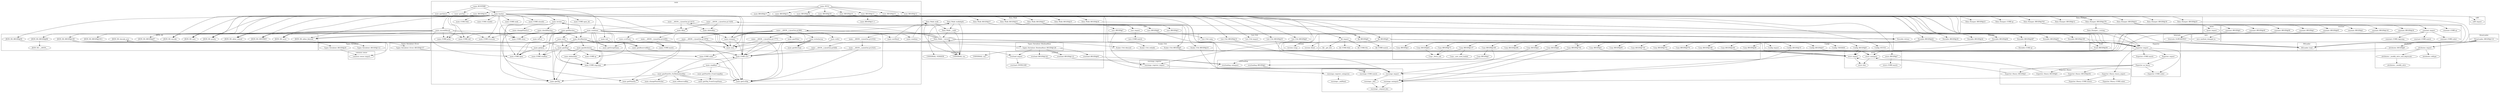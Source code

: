 digraph {
graph [overlap=false]
subgraph cluster_Exporter {
	label="Exporter";
	"Exporter::as_heavy";
	"Exporter::CORE:match";
	"Exporter::CORE:subst";
	"Exporter::export";
	"Exporter::import";
}
subgraph cluster_Types_Serialiser_Error {
	label="Types::Serialiser::Error";
	"Types::Serialiser::Error::BEGIN@157";
}
subgraph cluster_Storable {
	label="Storable";
	"Storable::BEGIN@44";
	"Storable::BEGIN@487";
	"Storable::BEGIN@66";
	"Storable::BEGIN@83";
	"Storable::BEGIN@42";
	"Storable::CORE:qr";
	"Storable::BEGIN@30";
	"Storable::BEGIN@109";
	"Storable::dclone";
}
subgraph cluster_overloading {
	label="overloading";
	"overloading::BEGIN@2";
	"overloading::unimport";
}
subgraph cluster_UNIVERSAL {
	label="UNIVERSAL";
	"UNIVERSAL::isa";
	"UNIVERSAL::can";
	"UNIVERSAL::VERSION";
}
subgraph cluster_Exporter_Heavy {
	label="Exporter::Heavy";
	"Exporter::Heavy::BEGIN@4";
	"Exporter::Heavy::heavy_export";
	"Exporter::Heavy::BEGIN@202";
	"Exporter::Heavy::BEGIN@3";
	"Exporter::Heavy::CORE:match";
	"Exporter::Heavy::CORE:subst";
}
subgraph cluster_Types_Serialiser {
	label="Types::Serialiser";
	"Types::Serialiser::BEGIN@112";
	"Types::Serialiser::BEGIN@20";
}
subgraph cluster_Config {
	label="Config";
	"Config::TIEHASH";
	"Config::BEGIN@10";
	"Config::BEGIN@9";
	"Config::import";
	"Config::FETCH";
	"Config::BEGIN@47";
}
subgraph cluster_List_Util {
	label="List::Util";
	"List::Util::uniq";
	"List::Util::import";
	"List::Util::BEGIN@35";
	"List::Util::BEGIN@9";
	"List::Util::BEGIN@10";
}
subgraph cluster_lib {
	label="lib";
	"lib::import";
	"lib::_get_dirs";
	"lib::BEGIN@6";
	"lib::CORE:ftdir";
	"lib::CORE:ftis";
	"lib::CORE:match";
	"lib::BEGIN@8";
}
subgraph cluster_bytes {
	label="bytes";
	"bytes::import";
}
subgraph cluster_common_sense {
	label="common::sense";
	"common::sense::import";
}
subgraph cluster_mro {
	label="mro";
	"mro::method_changed_in";
}
subgraph cluster_Fcntl {
	label="Fcntl";
	"Fcntl::BEGIN@58";
}
subgraph cluster_Data_Dumper {
	label="Data::Dumper";
	"Data::Dumper::BEGIN@278";
	"Data::Dumper::BEGIN@18";
	"Data::Dumper::_vstring";
	"Data::Dumper::BEGIN@25";
	"Data::Dumper::BEGIN@763";
	"Data::Dumper::BEGIN@12";
	"Data::Dumper::BEGIN@21";
	"Data::Dumper::CORE:qr";
	"Data::Dumper::BEGIN@23";
}
subgraph cluster_utf8 {
	label="utf8";
	"utf8::import";
}
subgraph cluster_Internals {
	label="Internals";
	"Internals::SvREADONLY";
}
subgraph cluster_overload {
	label="overload";
	"overload::BEGIN@81";
	"overload::BEGIN@112";
	"overload::BEGIN@142";
	"overload::import";
	"overload::OVERLOAD";
}
subgraph cluster_strict {
	label="strict";
	"strict::CORE:match";
	"strict::BEGIN@7";
	"strict::bits";
	"strict::unimport";
	"strict::import";
}
subgraph cluster_warnings_register {
	label="warnings::register";
	"warnings::register::import";
}
subgraph cluster_version {
	label="version";
	"version::(bool";
	"version::(cmp";
}
subgraph cluster_constant {
	label="constant";
	"constant::BEGIN@24";
	"constant::CORE:qr";
	"constant::BEGIN@141";
	"constant::BEGIN@40";
	"constant::BEGIN@90";
	"constant::BEGIN@2";
	"constant::BEGIN@3";
	"constant::import";
	"constant::CORE:regcomp";
	"constant::CORE:match";
	"constant::CORE:subst";
	"constant::BEGIN@4";
	"constant::BEGIN@65";
}
subgraph cluster_main {
	label="main";
	"main::sweeper";
	"main::genAttributes";
	"main::divyMatches";
	"main::getAttrDspt";
	"main::CORE:tell";
	"main::getPointStr";
	"main::isReservedKey";
	"main::CORE:open";
	"main::changePointLvl";
	"main::CORE:regcomp";
	"main::checkMatches";
	"main::CORE:open_dir";
	"main::getMatches";
	"main::combiner";
	"main::getLvlObj";
	"main::init2";
	"main::mes";
	"main::cmpKeys";
	"main::getGroupName";
	"main::CORE:close";
	"main::combine";
	"main::BEGIN@11";
	"main::isPrsv";
	"main::CORE:print";
	"main::__ANON__[./jsonGen.pl:2332]";
	"main::BEGIN@10";
	"main::delimitAttr";
	"main::CORE:subst";
	"main::getJson";
	"main::CORE:match";
	"main::__ANON__[./jsonGen.pl:906]";
	"main::getPointStr_FromUniqeKey";
	"main::genOpts";
	"main::write2array";
	"main::changePointStrInd";
	"main::genDspt";
	"main::sortHash";
	"main::__ANON__[./jsonGen.pl:1415]";
	"main::CORE:readline";
	"main::BEGIN@12";
	"main::BEGIN@17";
	"main::NULL";
	"main::__ANON__[./jsonGen.pl:1870]";
	"main::isAttr";
	"main::genPointStr_ForRedundantKey";
	"main::genFilter";
	"main::__ANON__[./jsonGen.pl:1429]";
	"main::BEGIN@16";
	"main::CORE:truncate";
	"main::crctPnter";
	"main::filter";
	"main::hasher";
	"main::init";
	"main::genOpts2";
	"main::BEGIN@14";
	"main::__ANON__[./jsonGen.pl:2323]";
	"main::getObj_FromGroupName";
	"main::__ANON__[./jsonGen.pl:828]";
	"main::BEGIN@18";
	"main::__ANON__[./jsonGen.pl:1777]";
	"main::CORE:ftdir";
	"main::CORE:readdir";
	"main::RUNTIME";
	"main::BEGIN@11.1";
	"main::CORE:qr";
	"main::leveler";
	"main::deleteKey";
	"main::CORE:sort";
	"main::BEGIN@15";
	"main::CORE:seek";
	"main::encodeResult";
	"main::getObj";
	"main::CORE:closedir";
	"main::BEGIN@13";
	"main::genReservedKeys";
	"main::__ANON__[./jsonGen.pl:2295]";
}
subgraph cluster_warnings {
	label="warnings";
	"warnings::_mkMask";
	"warnings::CORE:match";
	"warnings::register_categories";
	"warnings::_expand_bits";
	"warnings::unimport";
	"warnings::_bits";
	"warnings::import";
}
subgraph cluster_Types_Serialiser_BooleanBase {
	label="Types::Serialiser::BooleanBase";
	"Types::Serialiser::BooleanBase::BEGIN@126";
}
subgraph cluster_Scalar_Util {
	label="Scalar::Util";
	"Scalar::Util::BEGIN@10";
	"Scalar::Util::blessed";
	"Scalar::Util::BEGIN@9";
	"Scalar::Util::refaddr";
}
subgraph cluster_attributes {
	label="attributes";
	"attributes::_modify_attrs_and_deprecate";
	"attributes::BEGIN@9";
	"attributes::_modify_attrs";
	"attributes::reftype";
	"attributes::import";
}
subgraph cluster_Carp {
	label="Carp";
	"Carp::BEGIN@49";
	"Carp::BEGIN@137";
	"Carp::BEGIN@169";
	"Carp::BEGIN@574";
	"Carp::_univ_mod_loaded";
	"Carp::BEGIN@1";
	"Carp::BEGIN@73";
	"Carp::BEGIN@730";
	"Carp::BEGIN@95";
	"Carp::BEGIN@4";
	"Carp::BEGIN@256";
	"Carp::BEGIN@188";
	"Carp::BEGIN@61";
	"Carp::BEGIN@296";
	"Carp::BEGIN@751";
	"Carp::BEGIN@6";
	"Carp::BEGIN@744";
	"Carp::_fetch_sub";
	"Carp::BEGIN@5";
	"Carp::BEGIN@3";
}
subgraph cluster_vars {
	label="vars";
	"vars::BEGIN@3";
	"vars::BEGIN@7";
	"vars::import";
	"vars::BEGIN@8";
	"vars::CORE:match";
}
subgraph cluster_Data_Walk {
	label="Data::Walk";
	"Data::Walk::BEGIN@27";
	"Data::Walk::BEGIN@24";
	"Data::Walk::BEGIN@25";
	"Data::Walk::BEGIN@37";
	"Data::Walk::BEGIN@31";
	"Data::Walk::walkdepth";
	"Data::Walk::walk";
	"Data::Walk::__walk";
	"Data::Walk::__recurse";
}
subgraph cluster_DynaLoader {
	label="DynaLoader";
	"DynaLoader::BEGIN@114";
}
subgraph cluster_JSON_XS {
	label="JSON::XS";
	"JSON::XS::decode_json";
	"JSON::XS::allow_nonref";
	"JSON::XS::DESTROY";
	"JSON::XS::ascii";
	"JSON::XS::BEGIN@90";
	"JSON::XS::BEGIN@100";
	"JSON::XS::allow_blessed";
	"JSON::XS::encode";
	"JSON::XS::new";
	"JSON::XS::BEGIN@98";
	"JSON::XS::BEGIN@1811";
	"JSON::XS::BEGIN@97";
	"JSON::XS::pretty";
	"JSON::XS::__ANON__";
}
subgraph cluster_XSLoader {
	label="XSLoader";
	"XSLoader::load";
}
"Storable::BEGIN@83" -> "Exporter::import";
"main::BEGIN@15" -> "Exporter::import";
"main::BEGIN@16" -> "Exporter::import";
"main::BEGIN@17" -> "Exporter::import";
"Storable::BEGIN@42" -> "Exporter::import";
"main::BEGIN@13" -> "Exporter::import";
"Data::Walk::BEGIN@27" -> "Exporter::import";
"main::BEGIN@14" -> "Exporter::import";
"JSON::XS::BEGIN@97" -> "Exporter::import";
"Storable::BEGIN@83" -> "Fcntl::BEGIN@58";
"constant::import" -> "constant::CORE:match";
"Data::Walk::__recurse" -> "main::__ANON__[./jsonGen.pl:828]";
"Data::Walk::walkdepth" -> "UNIVERSAL::isa";
"Data::Walk::__walk" -> "UNIVERSAL::isa";
"Data::Walk::walk" -> "UNIVERSAL::isa";
"Data::Walk::__recurse" -> "UNIVERSAL::isa";
"main::hasher" -> "main::encodeResult";
"Carp::BEGIN@137" -> "Carp::_univ_mod_loaded";
"Storable::BEGIN@487" -> "Storable::CORE:qr";
"Data::Walk::BEGIN@31" -> "vars::BEGIN@8";
"main::genPointStr_ForRedundantKey" -> "main::CORE:sort";
"main::__ANON__[./jsonGen.pl:906]" -> "main::CORE:sort";
"main::write2array" -> "main::CORE:sort";
"main::genDspt" -> "main::CORE:sort";
"main::hasher" -> "main::CORE:sort";
"main::combiner" -> "main::CORE:sort";
"main::genReservedKeys" -> "main::CORE:sort";
"main::__ANON__[./jsonGen.pl:2323]" -> "main::CORE:sort";
"main::__ANON__[./jsonGen.pl:828]" -> "main::CORE:sort";
"main::sweeper" -> "main::CORE:sort";
"main::__ANON__[./jsonGen.pl:1777]" -> "main::CORE:sort";
"main::genAttributes" -> "main::CORE:sort";
"Data::Walk::walkdepth" -> "Data::Walk::__walk";
"Data::Walk::walk" -> "Data::Walk::__walk";
"Data::Dumper::BEGIN@21" -> "constant::BEGIN@4";
"Data::Walk::BEGIN@31" -> "vars::BEGIN@7";
"Storable::BEGIN@42" -> "Carp::BEGIN@95";
"main::NULL" -> "main::BEGIN@17";
"main::BEGIN@12" -> "utf8::import";
"main::BEGIN@13" -> "Storable::BEGIN@66";
"JSON::XS::BEGIN@100" -> "Types::Serialiser::BEGIN@112";
"main::RUNTIME" -> "main::genOpts2";
"Carp::BEGIN@4" -> "strict::import";
"constant::BEGIN@3" -> "strict::import";
"Fcntl::BEGIN@58" -> "strict::import";
"Scalar::Util::BEGIN@9" -> "strict::import";
"Exporter::Heavy::BEGIN@3" -> "strict::import";
"Config::BEGIN@9" -> "strict::import";
"vars::BEGIN@8" -> "strict::import";
"Data::Walk::BEGIN@24" -> "strict::import";
"lib::BEGIN@8" -> "strict::import";
"attributes::BEGIN@9" -> "strict::import";
"main::BEGIN@10" -> "strict::import";
"List::Util::BEGIN@9" -> "strict::import";
"main::encodeResult" -> "JSON::XS::new";
"main::combiner" -> "JSON::XS::new";
"main::hasher" -> "JSON::XS::new";
"Storable::BEGIN@42" -> "Carp::BEGIN@574";
"main::BEGIN@15" -> "Data::Dumper::BEGIN@278";
"main::combiner" -> "main::genFilter";
"Data::Walk::__recurse" -> "main::__ANON__[./jsonGen.pl:1429]";
"main::encodeResult" -> "main::CORE:print";
"main::combiner" -> "main::CORE:print";
"main::hasher" -> "main::CORE:print";
"main::getMatches" -> "main::isPrsv";
"Storable::BEGIN@42" -> "Carp::BEGIN@296";
"main::BEGIN@15" -> "Data::Dumper::BEGIN@21";
"Storable::BEGIN@42" -> "Carp::BEGIN@751";
"main::getMatches" -> "main::CORE:close";
"main::encodeResult" -> "main::CORE:close";
"main::hasher" -> "main::CORE:close";
"main::combiner" -> "main::CORE:close";
"main::divyMatches" -> "main::getGroupName";
"main::__ANON__[./jsonGen.pl:1870]" -> "main::getGroupName";
"main::combiner" -> "main::getGroupName";
"DynaLoader::BEGIN@114" -> "XSLoader::load";
"Storable::BEGIN@109" -> "XSLoader::load";
"Storable::BEGIN@83" -> "XSLoader::load";
"main::BEGIN@16" -> "XSLoader::load";
"Data::Dumper::BEGIN@25" -> "XSLoader::load";
"main::BEGIN@14" -> "XSLoader::load";
"main::combiner" -> "Data::Walk::walkdepth";
"main::sweeper" -> "Data::Walk::walkdepth";
"main::BEGIN@16" -> "List::Util::BEGIN@35";
"JSON::XS::BEGIN@98" -> "JSON::XS::__ANON__";
"main::BEGIN@17" -> "Data::Walk::BEGIN@25";
"Types::Serialiser::BEGIN@20" -> "common::sense::import";
"JSON::XS::BEGIN@90" -> "common::sense::import";
"main::init2" -> "main::genDspt";
"main::init" -> "main::genDspt";
"main::BEGIN@13" -> "Storable::BEGIN@109";
"Data::Walk::__recurse" -> "main::__ANON__[./jsonGen.pl:906]";
"Data::Dumper::BEGIN@21" -> "constant::BEGIN@24";
"Storable::BEGIN@66" -> "warnings::unimport";
"Exporter::Heavy::BEGIN@202" -> "warnings::unimport";
"Carp::BEGIN@6" -> "warnings::unimport";
"Carp::BEGIN@744" -> "warnings::unimport";
"main::BEGIN@15" -> "Data::Dumper::BEGIN@763";
"Data::Walk::__recurse" -> "Scalar::Util::refaddr";
"Exporter::as_heavy" -> "Exporter::Heavy::BEGIN@4";
"attributes::import" -> "UNIVERSAL::can";
"Data::Walk::__recurse" -> "main::__ANON__[./jsonGen.pl:2332]";
"main::NULL" -> "main::BEGIN@10";
"main::BEGIN@18" -> "lib::BEGIN@6";
"main::encodeResult" -> "JSON::XS::allow_blessed";
"main::combiner" -> "JSON::XS::allow_blessed";
"main::hasher" -> "JSON::XS::allow_blessed";
"main::BEGIN@14" -> "JSON::XS::BEGIN@100";
"main::BEGIN@18" -> "Config::FETCH";
"lib::BEGIN@6" -> "version::(bool";
"main::encodeResult" -> "main::CORE:tell";
"main::hasher" -> "main::CORE:tell";
"main::combiner" -> "main::CORE:tell";
"Exporter::import" -> "Exporter::CORE:match";
"Types::Serialiser::BooleanBase::BEGIN@126" -> "overload::BEGIN@142";
"Data::Dumper::BEGIN@278" -> "constant::import";
"Data::Dumper::BEGIN@21" -> "constant::import";
"main::divyMatches" -> "main::genAttributes";
"constant::import" -> "constant::CORE:regcomp";
"main::getJson" -> "JSON::XS::decode_json";
"main::genDspt" -> "JSON::XS::decode_json";
"main::combiner" -> "main::sweeper";
"main::hasher" -> "main::sweeper";
"constant::BEGIN@24" -> "Internals::SvREADONLY";
"constant::import" -> "Internals::SvREADONLY";
"main::BEGIN@10" -> "strict::BEGIN@7";
"lib::import" -> "lib::CORE:ftdir";
"lib::BEGIN@6" -> "Config::TIEHASH";
"constant::import" -> "mro::method_changed_in";
"main::leveler" -> "main::checkMatches";
"main::genDspt" -> "main::CORE:regcomp";
"main::getMatches" -> "main::CORE:regcomp";
"main::__ANON__[./jsonGen.pl:2295]" -> "main::CORE:regcomp";
"main::combiner" -> "main::CORE:regcomp";
"main::delimitAttr" -> "main::CORE:regcomp";
"main::genAttributes" -> "main::CORE:regcomp";
"Carp::BEGIN@169" -> "overloading::BEGIN@2";
"Data::Dumper::BEGIN@21" -> "constant::BEGIN@65";
"overload::BEGIN@142" -> "warnings::register::import";
"vars::BEGIN@7" -> "warnings::register::import";
"constant::BEGIN@4" -> "warnings::register::import";
"warnings::import" -> "warnings::_bits";
"Types::Serialiser::BooleanBase::BEGIN@126" -> "overload::BEGIN@112";
"warnings::register_categories" -> "warnings::_mkMask";
"main::getPointStr_FromUniqeKey" -> "main::getObj_FromGroupName";
"main::genPointStr_ForRedundantKey" -> "main::getObj_FromGroupName";
"main::init2" -> "main::genReservedKeys";
"main::init" -> "main::genReservedKeys";
"Types::Serialiser::BooleanBase::BEGIN@126" -> "overload::BEGIN@81";
"main::encodeResult" -> "JSON::XS::pretty";
"main::combiner" -> "JSON::XS::pretty";
"main::hasher" -> "JSON::XS::pretty";
"main::hasher" -> "main::CORE:seek";
"Exporter::Heavy::heavy_export" -> "Exporter::Heavy::CORE:subst";
"main::BEGIN@13" -> "Storable::BEGIN@30";
"Carp::BEGIN@169" -> "Carp::BEGIN@1";
"main::NULL" -> "main::BEGIN@15";
"main::hasher" -> "JSON::XS::encode";
"main::combiner" -> "JSON::XS::encode";
"main::encodeResult" -> "JSON::XS::encode";
"JSON::XS::BEGIN@100" -> "Types::Serialiser::Error::BEGIN@157";
"lib::BEGIN@6" -> "Config::BEGIN@47";
"main::__ANON__[./jsonGen.pl:1429]" -> "main::deleteKey";
"main::__ANON__[./jsonGen.pl:1415]" -> "main::deleteKey";
"main::combiner" -> "List::Util::uniq";
"main::__ANON__[./jsonGen.pl:906]" -> "main::isAttr";
"Storable::BEGIN@42" -> "Carp::BEGIN@730";
"Data::Walk::__recurse" -> "main::__ANON__[./jsonGen.pl:1870]";
"Exporter::as_heavy" -> "Exporter::Heavy::BEGIN@202";
"main::encodeResult" -> "JSON::XS::ascii";
"main::combiner" -> "JSON::XS::ascii";
"main::hasher" -> "JSON::XS::ascii";
"main::NULL" -> "main::BEGIN@14";
"Data::Dumper::BEGIN@21" -> "constant::CORE:qr";
"Storable::BEGIN@42" -> "Carp::BEGIN@744";
"main::BEGIN@16" -> "List::Util::import";
"main::combiner" -> "main::init2";
"Storable::BEGIN@42" -> "Carp::BEGIN@5";
"main::genPointStr_ForRedundantKey" -> "main::changePointStrInd";
"Data::Walk::BEGIN@27" -> "Scalar::Util::BEGIN@10";
"main::RUNTIME" -> "main::genOpts";
"main::BEGIN@14" -> "JSON::XS::BEGIN@1811";
"main::getMatches" -> "main::CORE:match";
"main::crctPnter" -> "main::CORE:match";
"main::__ANON__[./jsonGen.pl:2295]" -> "main::CORE:match";
"main::init2" -> "main::CORE:match";
"main::combiner" -> "main::CORE:match";
"main::init2" -> "main::getJson";
"main::genAttributes" -> "main::delimitAttr";
"main::genPointStr_ForRedundantKey" -> "main::isReservedKey";
"Data::Walk::__recurse" -> "Scalar::Util::blessed";
"main::combiner" -> "Storable::dclone";
"main::__ANON__[./jsonGen.pl:1777]" -> "Storable::dclone";
"main::getMatches" -> "Storable::dclone";
"main::sweeper" -> "Storable::dclone";
"DynaLoader::BEGIN@114" -> "attributes::import";
"lib::import" -> "lib::CORE:ftis";
"main::hasher" -> "main::CORE:open_dir";
"lib::import" -> "lib::_get_dirs";
"Storable::BEGIN@42" -> "Carp::BEGIN@73";
"Storable::BEGIN@42" -> "Carp::BEGIN@256";
"main::leveler" -> "main::leveler";
"main::hasher" -> "main::leveler";
"main::genDspt" -> "main::CORE:qr";
"main::combiner" -> "main::CORE:qr";
"lib::BEGIN@6" -> "Config::import";
"warnings::_bits" -> "warnings::_expand_bits";
"warnings::unimport" -> "warnings::_expand_bits";
"Carp::BEGIN@1" -> "overloading::unimport";
"overload::BEGIN@81" -> "overloading::unimport";
"overload::BEGIN@112" -> "overloading::unimport";
"Data::Dumper::BEGIN@21" -> "constant::BEGIN@3";
"main::encodeResult" -> "JSON::XS::allow_nonref";
"main::combiner" -> "JSON::XS::allow_nonref";
"main::hasher" -> "JSON::XS::allow_nonref";
"main::hasher" -> "main::CORE:ftdir";
"constant::import" -> "constant::CORE:subst";
"main::filter" -> "main::__ANON__[./jsonGen.pl:2295]";
"main::NULL" -> "main::BEGIN@13";
"attributes::_modify_attrs_and_deprecate" -> "attributes::_modify_attrs";
"main::hasher" -> "main::CORE:closedir";
"Data::Dumper::BEGIN@21" -> "constant::BEGIN@40";
"main::BEGIN@15" -> "Data::Dumper::BEGIN@25";
"DynaLoader::BEGIN@114" -> "attributes::BEGIN@9";
"main::combine" -> "Data::Walk::walk";
"main::sortHash" -> "Data::Walk::walk";
"strict::import" -> "strict::bits";
"strict::unimport" -> "strict::bits";
"main::BEGIN@15" -> "Data::Dumper::CORE:qr";
"Config::BEGIN@10" -> "warnings::import";
"main::BEGIN@11" -> "warnings::import";
"overloading::BEGIN@2" -> "warnings::import";
"List::Util::BEGIN@10" -> "warnings::import";
"Carp::BEGIN@5" -> "warnings::import";
"Scalar::Util::BEGIN@10" -> "warnings::import";
"attributes::import" -> "attributes::reftype";
"Data::Walk::__recurse" -> "main::__ANON__[./jsonGen.pl:1415]";
"Data::Walk::__recurse" -> "Data::Walk::__recurse";
"Data::Walk::__walk" -> "Data::Walk::__recurse";
"Data::Walk::BEGIN@27" -> "Scalar::Util::BEGIN@9";
"Storable::BEGIN@42" -> "Carp::BEGIN@137";
"lib::BEGIN@6" -> "Config::BEGIN@9";
"main::RUNTIME" -> "main::hasher";
"Data::Dumper::BEGIN@21" -> "constant::BEGIN@141";
"main::__ANON__[./jsonGen.pl:906]" -> "main::crctPnter";
"strict::BEGIN@7" -> "strict::CORE:match";
"main::encodeResult" -> "main::CORE:truncate";
"main::combiner" -> "main::CORE:truncate";
"main::hasher" -> "main::CORE:truncate";
"main::BEGIN@13" -> "Storable::BEGIN@44";
"main::BEGIN@16" -> "List::Util::BEGIN@9";
"Exporter::Heavy::heavy_export" -> "Exporter::Heavy::CORE:match";
"main::cmpKeys" -> "main::genPointStr_ForRedundantKey";
"main::BEGIN@14" -> "JSON::XS::BEGIN@90";
"JSON::XS::BEGIN@100" -> "Types::Serialiser::BooleanBase::BEGIN@126";
"main::NULL" -> "main::BEGIN@11";
"main::combiner" -> "main::combine";
"main::CORE:sort" -> "main::cmpKeys";
"main::__ANON__[./jsonGen.pl:906]" -> "main::mes";
"main::divyMatches" -> "main::mes";
"main::sweeper" -> "main::mes";
"main::__ANON__[./jsonGen.pl:1777]" -> "main::mes";
"main::leveler" -> "main::mes";
"main::__ANON__[./jsonGen.pl:1870]" -> "main::mes";
"main::combiner" -> "main::mes";
"main::hasher" -> "main::mes";
"main::write2array" -> "main::mes";
"main::BEGIN@11" -> "warnings::CORE:match";
"main::combiner" -> "main::sortHash";
"main::BEGIN@18" -> "lib::BEGIN@8";
"Data::Dumper::BEGIN@21" -> "constant::BEGIN@90";
"main::cmpKeys" -> "main::getPointStr_FromUniqeKey";
"Exporter::as_heavy" -> "Exporter::CORE:subst";
"Exporter::import" -> "Exporter::CORE:subst";
"main::BEGIN@15" -> "Data::Dumper::BEGIN@12";
"Types::Serialiser::Error::BEGIN@157" -> "overload::import";
"Types::Serialiser::BooleanBase::BEGIN@126" -> "overload::import";
"main::checkMatches" -> "main::divyMatches";
"main::leveler" -> "main::divyMatches";
"Storable::BEGIN@42" -> "Carp::BEGIN@3";
"main::BEGIN@15" -> "Data::Dumper::BEGIN@18";
"Exporter::as_heavy" -> "Exporter::Heavy::BEGIN@3";
"main::BEGIN@14" -> "JSON::XS::BEGIN@97";
"Storable::BEGIN@42" -> "Carp::BEGIN@49";
"main::hasher" -> "main::getMatches";
"Data::Dumper::BEGIN@278" -> "Data::Dumper::_vstring";
"Data::Dumper::BEGIN@763" -> "bytes::import";
"main::BEGIN@17" -> "Data::Walk::BEGIN@27";
"main::BEGIN@13" -> "main::BEGIN@11.1";
"vars::import" -> "vars::CORE:match";
"Storable::BEGIN@42" -> "Carp::BEGIN@188";
"main::hasher" -> "main::CORE:readdir";
"attributes::import" -> "attributes::_modify_attrs_and_deprecate";
"main::NULL" -> "main::BEGIN@18";
"Data::Walk::__recurse" -> "main::__ANON__[./jsonGen.pl:1777]";
"lib::BEGIN@6" -> "Config::BEGIN@10";
"main::leveler" -> "main::getObj";
"main::checkMatches" -> "main::getObj";
"main::divyMatches" -> "main::getObj";
"main::genAttributes" -> "main::getObj";
"main::genPointStr_ForRedundantKey" -> "main::getObj";
"main::delimitAttr" -> "main::getObj";
"main::BEGIN@14" -> "JSON::XS::BEGIN@98";
"main::BEGIN@17" -> "Data::Walk::BEGIN@31";
"XSLoader::load" -> "DynaLoader::BEGIN@114";
"Storable::BEGIN@42" -> "Carp::BEGIN@61";
"Exporter::import" -> "Exporter::Heavy::heavy_export";
"main::NULL" -> "main::BEGIN@12";
"Carp::BEGIN@61" -> "Carp::_fetch_sub";
"Carp::BEGIN@73" -> "Carp::_fetch_sub";
"Carp::BEGIN@137" -> "Carp::_fetch_sub";
"Storable::BEGIN@42" -> "Carp::BEGIN@6";
"main::getMatches" -> "main::CORE:readline";
"main::genDspt" -> "main::CORE:readline";
"main::getJson" -> "main::CORE:readline";
"overload::import" -> "overload::OVERLOAD";
"main::__ANON__[./jsonGen.pl:2332]" -> "main::__ANON__[./jsonGen.pl:2323]";
"Data::Walk::BEGIN@27" -> "UNIVERSAL::VERSION";
"main::hasher" -> "main::init";
"main::BEGIN@17" -> "Data::Walk::BEGIN@24";
"main::__ANON__[./jsonGen.pl:1415]" -> "main::filter";
"main::__ANON__[./jsonGen.pl:1429]" -> "main::filter";
"main::BEGIN@17" -> "Data::Walk::BEGIN@37";
"main::NULL" -> "main::BEGIN@16";
"main::BEGIN@13" -> "Storable::BEGIN@487";
"main::BEGIN@16" -> "List::Util::BEGIN@10";
"Exporter::import" -> "Exporter::export";
"JSON::XS::BEGIN@100" -> "Types::Serialiser::BEGIN@20";
"Exporter::Heavy::BEGIN@4" -> "strict::unimport";
"Config::BEGIN@47" -> "strict::unimport";
"List::Util::BEGIN@35" -> "strict::unimport";
"Carp::BEGIN@730" -> "strict::unimport";
"constant::BEGIN@141" -> "strict::unimport";
"Carp::BEGIN@256" -> "strict::unimport";
"constant::BEGIN@40" -> "strict::unimport";
"constant::BEGIN@90" -> "strict::unimport";
"Carp::BEGIN@188" -> "strict::unimport";
"constant::BEGIN@65" -> "strict::unimport";
"Carp::BEGIN@751" -> "strict::unimport";
"Exporter::export" -> "Exporter::as_heavy";
"main::genPointStr_ForRedundantKey" -> "main::getLvlObj";
"main::__ANON__[./jsonGen.pl:1777]" -> "main::getLvlObj";
"main::cmpKeys" -> "main::getLvlObj";
"main::divyMatches" -> "main::getLvlObj";
"main::CORE:sort" -> "main::getLvlObj";
"main::__ANON__[./jsonGen.pl:906]" -> "main::getLvlObj";
"main::write2array" -> "main::getLvlObj";
"main::__ANON__[./jsonGen.pl:1870]" -> "main::getLvlObj";
"main::__ANON__[./jsonGen.pl:2323]" -> "main::getLvlObj";
"main::__ANON__[./jsonGen.pl:906]" -> "main::write2array";
"lib::import" -> "lib::CORE:match";
"main::BEGIN@15" -> "Data::Dumper::BEGIN@23";
"main::genAttributes" -> "main::CORE:subst";
"main::write2array" -> "main::CORE:subst";
"Storable::BEGIN@42" -> "Carp::BEGIN@4";
"main::encodeResult" -> "JSON::XS::DESTROY";
"main::hasher" -> "JSON::XS::DESTROY";
"main::combiner" -> "JSON::XS::DESTROY";
"main::genPointStr_ForRedundantKey" -> "main::getPointStr";
"main::__ANON__[./jsonGen.pl:906]" -> "main::getPointStr";
"main::leveler" -> "main::getPointStr";
"main::BEGIN@13" -> "Storable::BEGIN@42";
"Data::Dumper::BEGIN@21" -> "constant::BEGIN@2";
"main::write2array" -> "main::getAttrDspt";
"main::isAttr" -> "main::getAttrDspt";
"lib::BEGIN@6" -> "version::(cmp";
"Data::Walk::BEGIN@31" -> "vars::BEGIN@3";
"warnings::register::import" -> "warnings::register_categories";
"main::BEGIN@13" -> "Storable::BEGIN@83";
"main::RUNTIME" -> "main::combiner";
"Storable::BEGIN@42" -> "Carp::BEGIN@169";
"main::leveler" -> "main::changePointLvl";
"main::BEGIN@18" -> "lib::import";
"main::hasher" -> "main::CORE:open";
"main::combiner" -> "main::CORE:open";
"main::encodeResult" -> "main::CORE:open";
"main::getMatches" -> "main::CORE:open";
"main::genDspt" -> "main::CORE:open";
"main::getJson" -> "main::CORE:open";
"Data::Walk::BEGIN@31" -> "vars::import";
"Data::Walk::BEGIN@37" -> "vars::import";
}
